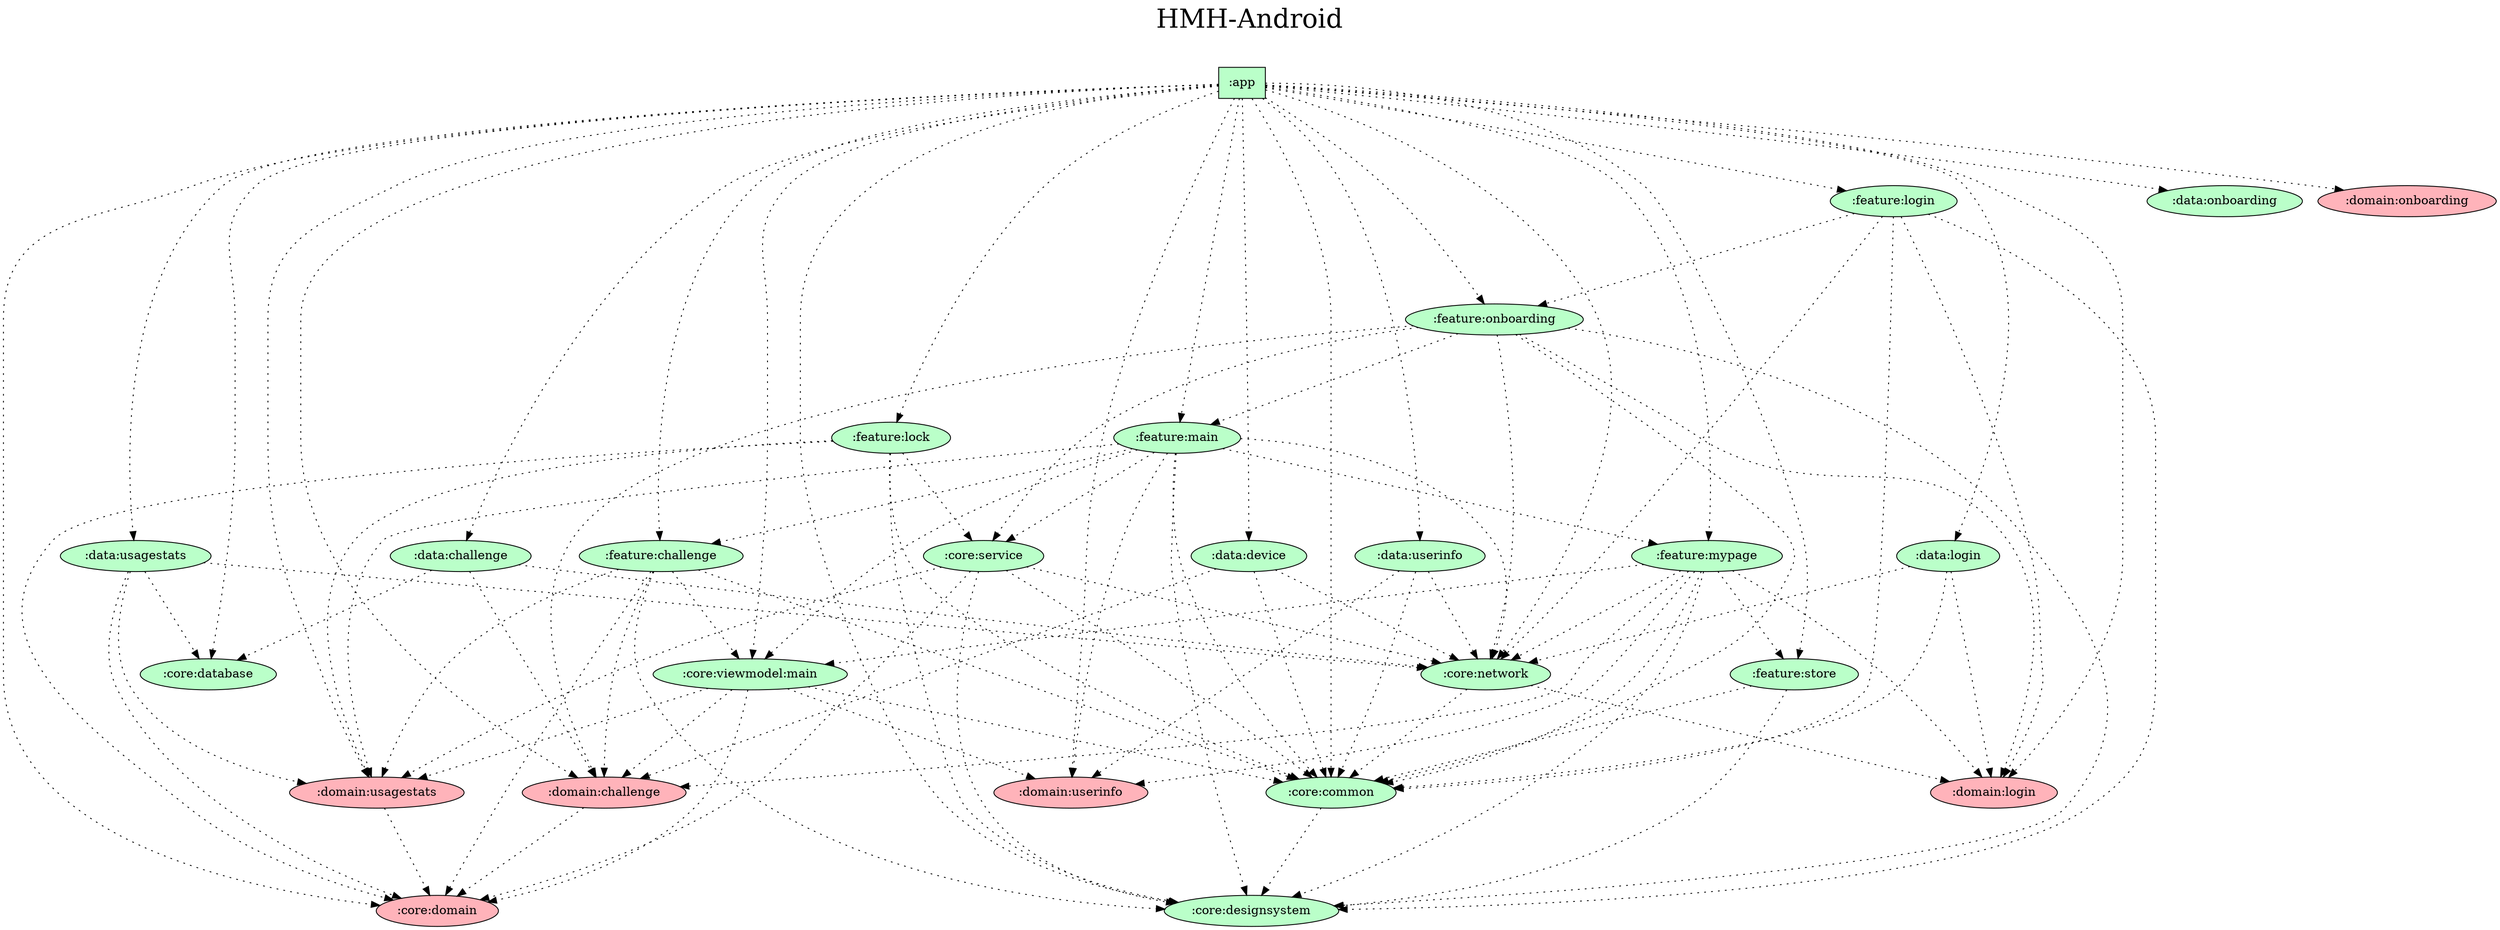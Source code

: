 digraph {
  graph [label="HMH-Android\n ",labelloc=t,fontsize=30,ranksep=1.4];
  node [style=filled, fillcolor="#bbbbbb"];
  rankdir=TB;

  # Projects

  ":app" [shape=box, fillcolor="#baffc9"];
  ":core:common" [fillcolor="#baffc9"];
  ":core:database" [fillcolor="#baffc9"];
  ":core:designsystem" [fillcolor="#baffc9"];
  ":core:domain" [fillcolor="#ffb3ba"];
  ":core:network" [fillcolor="#baffc9"];
  ":core:service" [fillcolor="#baffc9"];
  ":core:viewmodel:main" [fillcolor="#baffc9"];
  ":data:challenge" [fillcolor="#baffc9"];
  ":data:device" [fillcolor="#baffc9"];
  ":data:login" [fillcolor="#baffc9"];
  ":data:onboarding" [fillcolor="#baffc9"];
  ":data:usagestats" [fillcolor="#baffc9"];
  ":data:userinfo" [fillcolor="#baffc9"];
  ":domain:challenge" [fillcolor="#ffb3ba"];
  ":domain:login" [fillcolor="#ffb3ba"];
  ":domain:onboarding" [fillcolor="#ffb3ba"];
  ":domain:usagestats" [fillcolor="#ffb3ba"];
  ":domain:userinfo" [fillcolor="#ffb3ba"];
  ":feature:challenge" [fillcolor="#baffc9"];
  ":feature:lock" [fillcolor="#baffc9"];
  ":feature:login" [fillcolor="#baffc9"];
  ":feature:main" [fillcolor="#baffc9"];
  ":feature:mypage" [fillcolor="#baffc9"];
  ":feature:onboarding" [fillcolor="#baffc9"];
  ":feature:store" [fillcolor="#baffc9"];

  {rank = same; ":app";}

  # Dependencies

  ":app" -> ":feature:login" [style=dotted]
  ":app" -> ":feature:onboarding" [style=dotted]
  ":app" -> ":feature:main" [style=dotted]
  ":app" -> ":feature:mypage" [style=dotted]
  ":app" -> ":feature:challenge" [style=dotted]
  ":app" -> ":feature:lock" [style=dotted]
  ":app" -> ":feature:store" [style=dotted]
  ":app" -> ":domain:usagestats" [style=dotted]
  ":app" -> ":domain:userinfo" [style=dotted]
  ":app" -> ":domain:login" [style=dotted]
  ":app" -> ":domain:challenge" [style=dotted]
  ":app" -> ":domain:onboarding" [style=dotted]
  ":app" -> ":data:usagestats" [style=dotted]
  ":app" -> ":data:userinfo" [style=dotted]
  ":app" -> ":data:login" [style=dotted]
  ":app" -> ":data:challenge" [style=dotted]
  ":app" -> ":data:device" [style=dotted]
  ":app" -> ":data:onboarding" [style=dotted]
  ":app" -> ":core:common" [style=dotted]
  ":app" -> ":core:designsystem" [style=dotted]
  ":app" -> ":core:database" [style=dotted]
  ":app" -> ":core:domain" [style=dotted]
  ":app" -> ":core:network" [style=dotted]
  ":app" -> ":core:viewmodel:main" [style=dotted]
  ":core:common" -> ":core:designsystem" [style=dotted]
  ":core:service" -> ":core:common" [style=dotted]
  ":core:service" -> ":core:designsystem" [style=dotted]
  ":core:service" -> ":core:domain" [style=dotted]
  ":core:service" -> ":domain:usagestats" [style=dotted]
  ":core:service" -> ":core:network" [style=dotted]
  ":core:network" -> ":core:common" [style=dotted]
  ":core:network" -> ":domain:login" [style=dotted]
  ":data:usagestats" -> ":domain:usagestats" [style=dotted]
  ":data:usagestats" -> ":core:database" [style=dotted]
  ":data:usagestats" -> ":core:network" [style=dotted]
  ":data:usagestats" -> ":core:domain" [style=dotted]
  ":data:challenge" -> ":domain:challenge" [style=dotted]
  ":data:challenge" -> ":core:database" [style=dotted]
  ":data:challenge" -> ":core:network" [style=dotted]
  ":data:login" -> ":core:common" [style=dotted]
  ":data:login" -> ":domain:login" [style=dotted]
  ":data:login" -> ":core:network" [style=dotted]
  ":data:device" -> ":domain:challenge" [style=dotted]
  ":data:device" -> ":core:common" [style=dotted]
  ":data:device" -> ":core:network" [style=dotted]
  ":data:userinfo" -> ":domain:userinfo" [style=dotted]
  ":data:userinfo" -> ":core:network" [style=dotted]
  ":data:userinfo" -> ":core:common" [style=dotted]
  ":feature:mypage" -> ":core:common" [style=dotted]
  ":feature:mypage" -> ":core:designsystem" [style=dotted]
  ":feature:mypage" -> ":domain:userinfo" [style=dotted]
  ":feature:mypage" -> ":domain:login" [style=dotted]
  ":feature:mypage" -> ":core:viewmodel:main" [style=dotted]
  ":feature:mypage" -> ":core:network" [style=dotted]
  ":feature:mypage" -> ":feature:store" [style=dotted]
  ":feature:mypage" -> ":domain:challenge" [style=dotted]
  ":feature:challenge" -> ":domain:usagestats" [style=dotted]
  ":feature:challenge" -> ":domain:challenge" [style=dotted]
  ":feature:challenge" -> ":core:common" [style=dotted]
  ":feature:challenge" -> ":core:designsystem" [style=dotted]
  ":feature:challenge" -> ":core:viewmodel:main" [style=dotted]
  ":feature:challenge" -> ":core:domain" [style=dotted]
  ":feature:lock" -> ":domain:usagestats" [style=dotted]
  ":feature:lock" -> ":core:common" [style=dotted]
  ":feature:lock" -> ":core:designsystem" [style=dotted]
  ":feature:lock" -> ":core:domain" [style=dotted]
  ":feature:lock" -> ":core:service" [style=dotted]
  ":feature:onboarding" -> ":core:common" [style=dotted]
  ":feature:onboarding" -> ":core:designsystem" [style=dotted]
  ":feature:onboarding" -> ":core:network" [style=dotted]
  ":feature:onboarding" -> ":core:service" [style=dotted]
  ":feature:onboarding" -> ":feature:main" [style=dotted]
  ":feature:onboarding" -> ":domain:login" [style=dotted]
  ":feature:onboarding" -> ":domain:challenge" [style=dotted]
  ":feature:main" -> ":feature:challenge" [style=dotted]
  ":feature:main" -> ":feature:mypage" [style=dotted]
  ":feature:main" -> ":core:common" [style=dotted]
  ":feature:main" -> ":core:designsystem" [style=dotted]
  ":feature:main" -> ":core:viewmodel:main" [style=dotted]
  ":feature:main" -> ":core:service" [style=dotted]
  ":feature:main" -> ":core:network" [style=dotted]
  ":feature:main" -> ":domain:usagestats" [style=dotted]
  ":feature:main" -> ":domain:userinfo" [style=dotted]
  ":feature:store" -> ":core:common" [style=dotted]
  ":feature:store" -> ":core:designsystem" [style=dotted]
  ":feature:login" -> ":domain:login" [style=dotted]
  ":feature:login" -> ":core:common" [style=dotted]
  ":feature:login" -> ":core:designsystem" [style=dotted]
  ":feature:login" -> ":core:network" [style=dotted]
  ":feature:login" -> ":feature:onboarding" [style=dotted]
  ":domain:usagestats" -> ":core:domain" [style=dotted]
  ":domain:challenge" -> ":core:domain" [style=dotted]
  ":core:viewmodel:main" -> ":domain:usagestats" [style=dotted]
  ":core:viewmodel:main" -> ":domain:challenge" [style=dotted]
  ":core:viewmodel:main" -> ":domain:userinfo" [style=dotted]
  ":core:viewmodel:main" -> ":core:common" [style=dotted]
  ":core:viewmodel:main" -> ":core:domain" [style=dotted]
}
